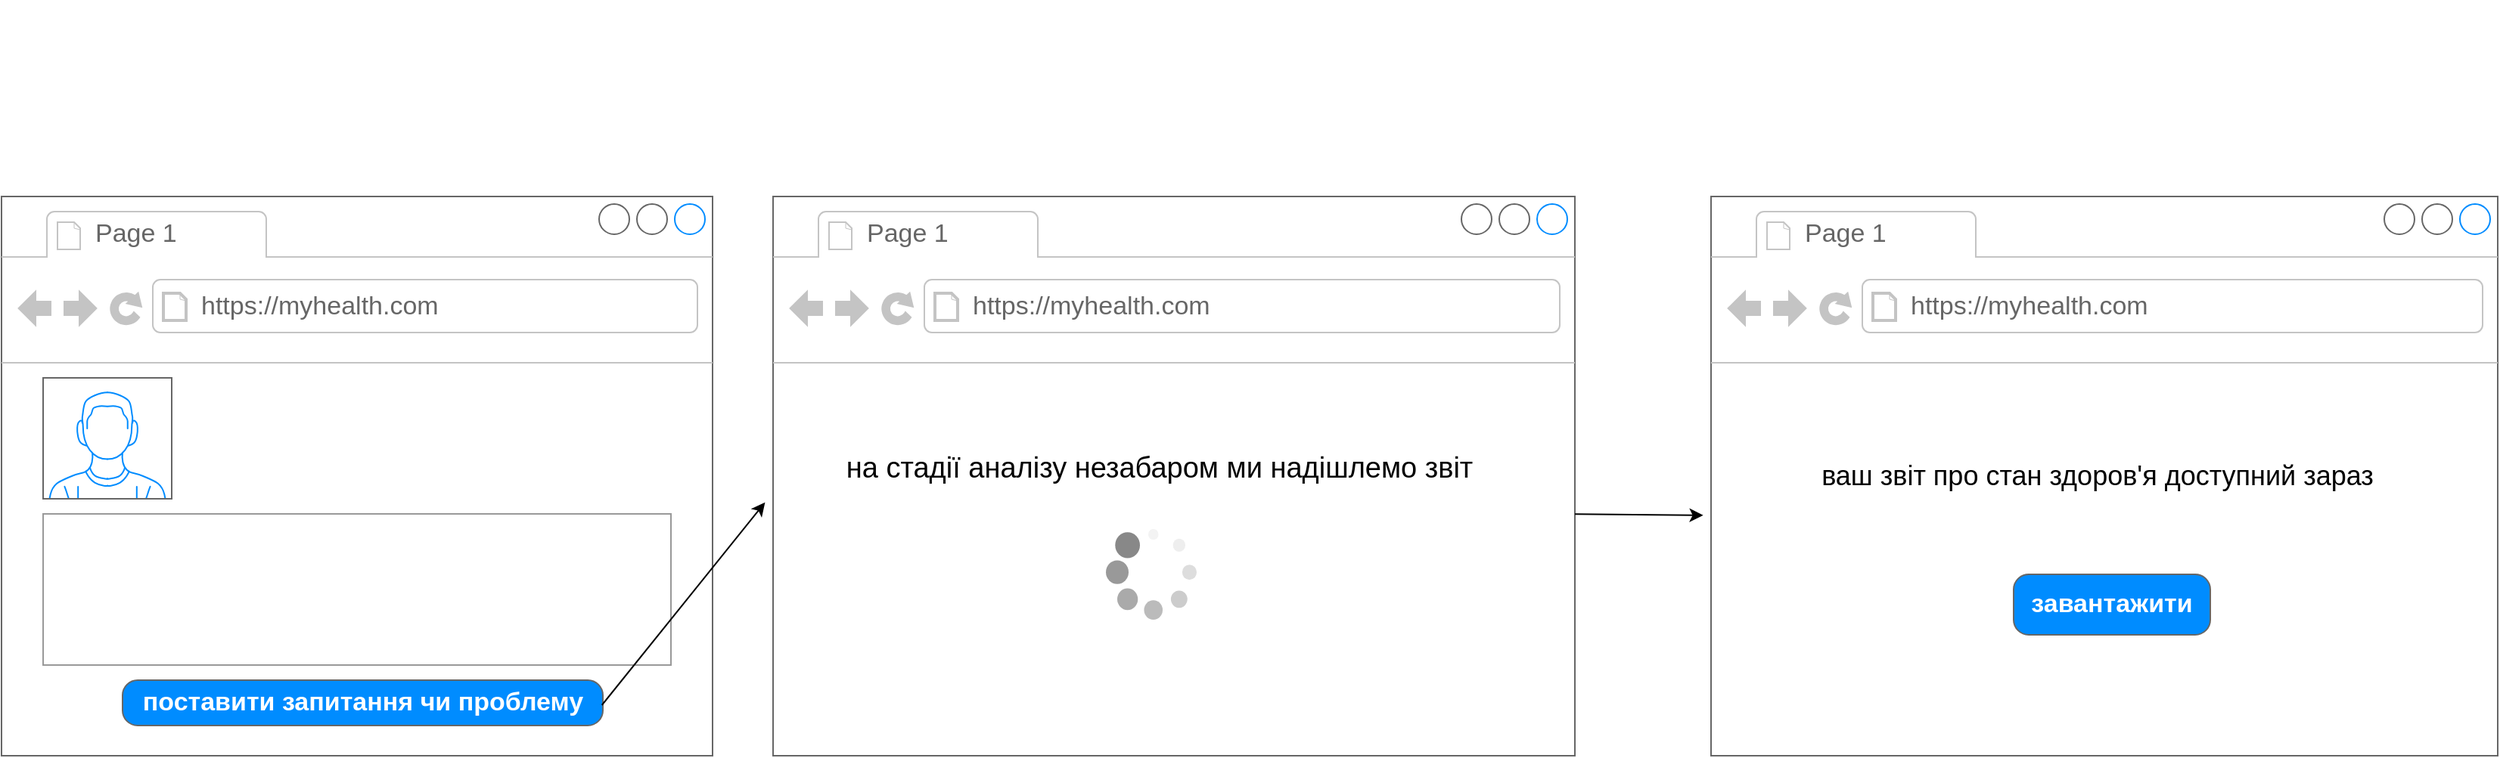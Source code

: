 <mxfile version="22.0.2" type="device">
  <diagram id="GlGIL-_fi_g5rCMe3LIJ" name="Pàgina-1">
    <mxGraphModel dx="2973" dy="1021" grid="1" gridSize="10" guides="1" tooltips="1" connect="1" arrows="1" fold="1" page="1" pageScale="1" pageWidth="850" pageHeight="1100" math="0" shadow="0">
      <root>
        <mxCell id="0" />
        <mxCell id="1" parent="0" />
        <mxCell id="tPwclbUBUFTo_CAdLEhx-50" value="&lt;table style=&quot;border-spacing: 0px; border-collapse: collapse; display: block; width: max-content; max-width: 100%; overflow: auto; font-family: -apple-system, BlinkMacSystemFont, &amp;quot;Segoe UI&amp;quot;, &amp;quot;Noto Sans&amp;quot;, Helvetica, Arial, sans-serif, &amp;quot;Apple Color Emoji&amp;quot;, &amp;quot;Segoe UI Emoji&amp;quot;; font-size: 16px; text-align: start; margin-top: 0px !important; margin-bottom: 0px !important;&quot;&gt;&lt;tbody style=&quot;box-sizing: border-box;&quot;&gt;&lt;tr style=&quot;box-sizing: border-box; border-top: 1px solid var(--borderColor-muted, var(--color-border-muted));&quot;&gt;&lt;td style=&quot;box-sizing: border-box; padding: 6px 13px; border: 1px solid var(--borderColor-default, var(--color-border-default));&quot;&gt;авторизація&lt;/td&gt;&lt;/tr&gt;&lt;tr style=&quot;box-sizing: border-box; border-top: 1px solid var(--borderColor-muted, var(--color-border-muted));&quot;&gt;&lt;/tr&gt;&lt;/tbody&gt;&lt;/table&gt;" style="text;html=1;align=center;verticalAlign=middle;resizable=0;points=[];autosize=1;strokeColor=none;fillColor=none;fontColor=none;labelBackgroundColor=#000000;labelBorderColor=default;noLabel=1;" parent="1" vertex="1">
          <mxGeometry x="-120" y="160" width="140" height="40" as="geometry" />
        </mxCell>
        <mxCell id="tPwclbUBUFTo_CAdLEhx-63" value="" style="strokeWidth=1;shadow=0;dashed=0;align=center;html=1;shape=mxgraph.mockup.containers.browserWindow;rSize=0;strokeColor=#666666;strokeColor2=#008cff;strokeColor3=#c4c4c4;mainText=,;recursiveResize=0;" parent="1" vertex="1">
          <mxGeometry x="-650" y="290" width="470" height="370" as="geometry" />
        </mxCell>
        <mxCell id="tPwclbUBUFTo_CAdLEhx-64" value="Page 1" style="strokeWidth=1;shadow=0;dashed=0;align=center;html=1;shape=mxgraph.mockup.containers.anchor;fontSize=17;fontColor=#666666;align=left;whiteSpace=wrap;" parent="tPwclbUBUFTo_CAdLEhx-63" vertex="1">
          <mxGeometry x="60" y="12" width="110" height="26" as="geometry" />
        </mxCell>
        <mxCell id="tPwclbUBUFTo_CAdLEhx-65" value="&lt;font style=&quot;vertical-align: inherit;&quot;&gt;&lt;font style=&quot;vertical-align: inherit;&quot;&gt;https://myhealth.com&lt;/font&gt;&lt;/font&gt;" style="strokeWidth=1;shadow=0;dashed=0;align=center;html=1;shape=mxgraph.mockup.containers.anchor;rSize=0;fontSize=17;fontColor=#666666;align=left;" parent="tPwclbUBUFTo_CAdLEhx-63" vertex="1">
          <mxGeometry x="130" y="60" width="250" height="26" as="geometry" />
        </mxCell>
        <mxCell id="tPwclbUBUFTo_CAdLEhx-77" value="поставити запитання чи проблему" style="strokeWidth=1;shadow=0;dashed=0;align=center;html=1;shape=mxgraph.mockup.buttons.button;strokeColor=#666666;fontColor=#ffffff;mainText=;buttonStyle=round;fontSize=17;fontStyle=1;fillColor=#008cff;whiteSpace=wrap;" parent="tPwclbUBUFTo_CAdLEhx-63" vertex="1">
          <mxGeometry x="80" y="320" width="317.5" height="30" as="geometry" />
        </mxCell>
        <mxCell id="tPwclbUBUFTo_CAdLEhx-76" value="" style="strokeWidth=1;shadow=0;dashed=0;align=center;html=1;shape=mxgraph.mockup.forms.rrect;fillColor=#ffffff;rSize=0;fontColor=#666666;align=left;spacingLeft=3;strokeColor=#999999;verticalAlign=top;whiteSpace=wrap;" parent="tPwclbUBUFTo_CAdLEhx-63" vertex="1">
          <mxGeometry x="27.5" y="210" width="415" height="100" as="geometry" />
        </mxCell>
        <mxCell id="tPwclbUBUFTo_CAdLEhx-78" value="" style="verticalLabelPosition=bottom;shadow=0;dashed=0;align=center;html=1;verticalAlign=top;strokeWidth=1;shape=mxgraph.mockup.containers.userMale;strokeColor=#666666;strokeColor2=#008cff;" parent="tPwclbUBUFTo_CAdLEhx-63" vertex="1">
          <mxGeometry x="27.5" y="120" width="85" height="80" as="geometry" />
        </mxCell>
        <mxCell id="tPwclbUBUFTo_CAdLEhx-81" value="" style="strokeWidth=1;shadow=0;dashed=0;align=center;html=1;shape=mxgraph.mockup.containers.browserWindow;rSize=0;strokeColor=#666666;strokeColor2=#008cff;strokeColor3=#c4c4c4;mainText=,;recursiveResize=0;" parent="1" vertex="1">
          <mxGeometry x="-140" y="290" width="530" height="370" as="geometry" />
        </mxCell>
        <mxCell id="tPwclbUBUFTo_CAdLEhx-82" value="Page 1" style="strokeWidth=1;shadow=0;dashed=0;align=center;html=1;shape=mxgraph.mockup.containers.anchor;fontSize=17;fontColor=#666666;align=left;whiteSpace=wrap;" parent="tPwclbUBUFTo_CAdLEhx-81" vertex="1">
          <mxGeometry x="60" y="12" width="110" height="26" as="geometry" />
        </mxCell>
        <mxCell id="tPwclbUBUFTo_CAdLEhx-83" value="&lt;font style=&quot;vertical-align: inherit;&quot;&gt;&lt;font style=&quot;vertical-align: inherit;&quot;&gt;https://myhealth.com&lt;/font&gt;&lt;/font&gt;" style="strokeWidth=1;shadow=0;dashed=0;align=center;html=1;shape=mxgraph.mockup.containers.anchor;rSize=0;fontSize=17;fontColor=#666666;align=left;" parent="tPwclbUBUFTo_CAdLEhx-81" vertex="1">
          <mxGeometry x="130" y="60" width="250" height="26" as="geometry" />
        </mxCell>
        <mxCell id="tPwclbUBUFTo_CAdLEhx-90" value="" style="verticalLabelPosition=bottom;shadow=0;dashed=0;align=center;html=1;verticalAlign=top;strokeWidth=1;shape=mxgraph.mockup.misc.loading_circle_1;pointerEvents=1" parent="tPwclbUBUFTo_CAdLEhx-81" vertex="1">
          <mxGeometry x="220" y="220" width="60" height="60" as="geometry" />
        </mxCell>
        <mxCell id="tPwclbUBUFTo_CAdLEhx-91" value="&lt;font style=&quot;font-size: 19px;&quot;&gt;на стадії аналізу незабаром ми надішлемо звіт&lt;/font&gt;" style="text;html=1;align=center;verticalAlign=middle;resizable=0;points=[];autosize=1;strokeColor=none;fillColor=none;" parent="tPwclbUBUFTo_CAdLEhx-81" vertex="1">
          <mxGeometry x="35" y="160" width="440" height="40" as="geometry" />
        </mxCell>
        <mxCell id="tPwclbUBUFTo_CAdLEhx-93" value="" style="endArrow=classic;html=1;rounded=0;exitX=0.998;exitY=0.55;exitDx=0;exitDy=0;exitPerimeter=0;entryX=-0.01;entryY=0.547;entryDx=0;entryDy=0;entryPerimeter=0;" parent="1" source="tPwclbUBUFTo_CAdLEhx-77" target="tPwclbUBUFTo_CAdLEhx-81" edge="1">
          <mxGeometry width="50" height="50" relative="1" as="geometry">
            <mxPoint x="-190" y="530" as="sourcePoint" />
            <mxPoint x="-140" y="480" as="targetPoint" />
          </mxGeometry>
        </mxCell>
        <mxCell id="tPwclbUBUFTo_CAdLEhx-96" value="" style="endArrow=classic;html=1;rounded=0;exitX=1;exitY=0.568;exitDx=0;exitDy=0;exitPerimeter=0;entryX=-0.01;entryY=0.57;entryDx=0;entryDy=0;entryPerimeter=0;" parent="1" source="tPwclbUBUFTo_CAdLEhx-81" edge="1" target="tPwclbUBUFTo_CAdLEhx-97">
          <mxGeometry width="50" height="50" relative="1" as="geometry">
            <mxPoint x="-190" y="830" as="sourcePoint" />
            <mxPoint x="430" y="690" as="targetPoint" />
          </mxGeometry>
        </mxCell>
        <mxCell id="tPwclbUBUFTo_CAdLEhx-97" value="" style="strokeWidth=1;shadow=0;dashed=0;align=center;html=1;shape=mxgraph.mockup.containers.browserWindow;rSize=0;strokeColor=#666666;strokeColor2=#008cff;strokeColor3=#c4c4c4;mainText=,;recursiveResize=0;" parent="1" vertex="1">
          <mxGeometry x="480" y="290" width="520" height="370" as="geometry" />
        </mxCell>
        <mxCell id="tPwclbUBUFTo_CAdLEhx-98" value="Page 1" style="strokeWidth=1;shadow=0;dashed=0;align=center;html=1;shape=mxgraph.mockup.containers.anchor;fontSize=17;fontColor=#666666;align=left;whiteSpace=wrap;" parent="tPwclbUBUFTo_CAdLEhx-97" vertex="1">
          <mxGeometry x="60" y="12" width="110" height="26" as="geometry" />
        </mxCell>
        <mxCell id="tPwclbUBUFTo_CAdLEhx-99" value="&lt;font style=&quot;vertical-align: inherit;&quot;&gt;&lt;font style=&quot;vertical-align: inherit;&quot;&gt;https://myhealth.com&lt;/font&gt;&lt;/font&gt;" style="strokeWidth=1;shadow=0;dashed=0;align=center;html=1;shape=mxgraph.mockup.containers.anchor;rSize=0;fontSize=17;fontColor=#666666;align=left;" parent="tPwclbUBUFTo_CAdLEhx-97" vertex="1">
          <mxGeometry x="130" y="60" width="250" height="26" as="geometry" />
        </mxCell>
        <mxCell id="tPwclbUBUFTo_CAdLEhx-101" value="&lt;font style=&quot;font-size: 18px;&quot;&gt;ваш звіт про стан здоров&#39;я доступний зараз&lt;/font&gt;" style="text;html=1;align=center;verticalAlign=middle;resizable=0;points=[];autosize=1;strokeColor=none;fillColor=none;" parent="tPwclbUBUFTo_CAdLEhx-97" vertex="1">
          <mxGeometry x="60" y="165" width="390" height="40" as="geometry" />
        </mxCell>
        <mxCell id="tPwclbUBUFTo_CAdLEhx-102" value="завантажити" style="strokeWidth=1;shadow=0;dashed=0;align=center;html=1;shape=mxgraph.mockup.buttons.button;strokeColor=#666666;fontColor=#ffffff;mainText=;buttonStyle=round;fontSize=17;fontStyle=1;fillColor=#008cff;whiteSpace=wrap;" parent="tPwclbUBUFTo_CAdLEhx-97" vertex="1">
          <mxGeometry x="200" y="250" width="130" height="40" as="geometry" />
        </mxCell>
      </root>
    </mxGraphModel>
  </diagram>
</mxfile>
